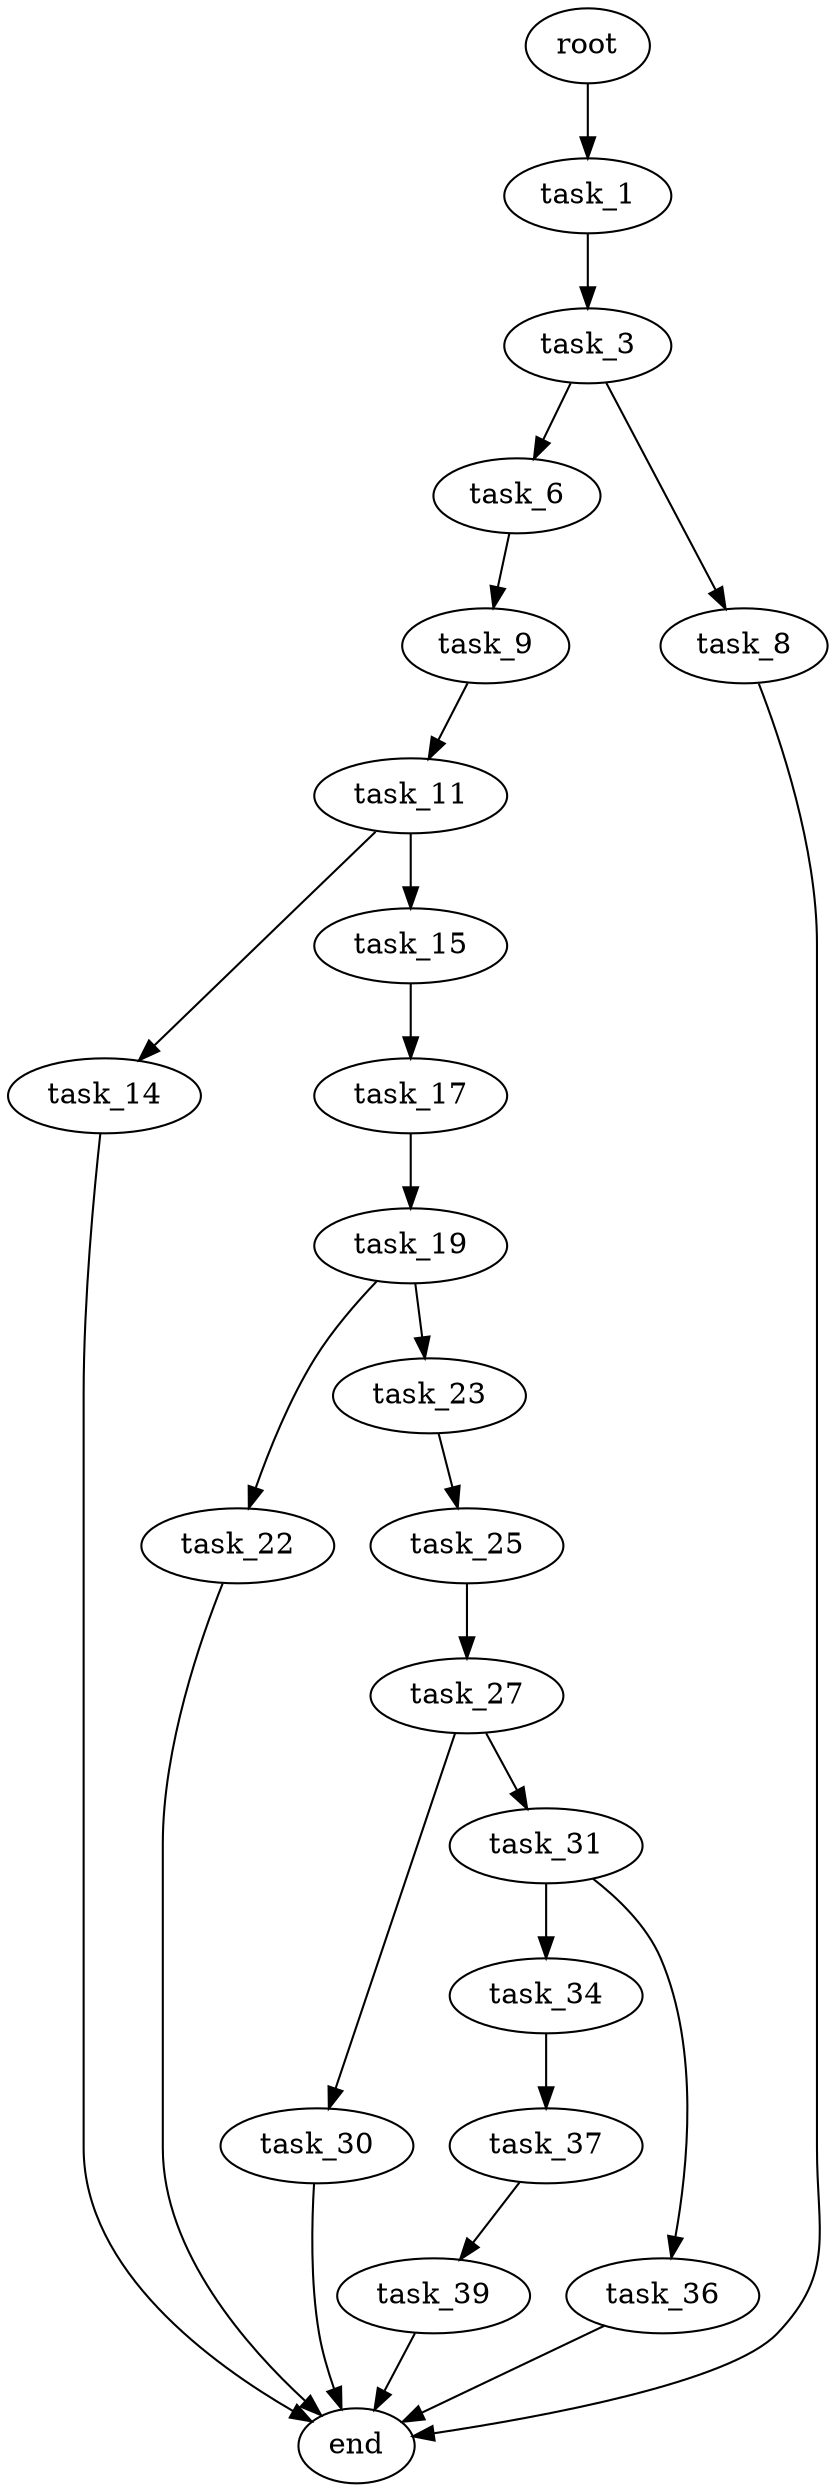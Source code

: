 digraph G {
  root [size="0.000000"];
  task_1 [size="782757789696.000000"];
  task_3 [size="629785592438.000000"];
  task_6 [size="24085879724.000000"];
  task_8 [size="296795307512.000000"];
  task_9 [size="68719476736.000000"];
  task_11 [size="1073741824000.000000"];
  task_14 [size="368293445632.000000"];
  task_15 [size="368293445632.000000"];
  task_17 [size="231928233984.000000"];
  task_19 [size="1073741824000.000000"];
  task_22 [size="38490483661.000000"];
  task_23 [size="188657993372.000000"];
  task_25 [size="1396827346192.000000"];
  task_27 [size="18810070217.000000"];
  task_30 [size="8589934592.000000"];
  task_31 [size="8589934592.000000"];
  task_34 [size="782757789696.000000"];
  task_36 [size="10179875278.000000"];
  task_37 [size="20255554900.000000"];
  task_39 [size="33459891536.000000"];
  end [size="0.000000"];

  root -> task_1 [size="1.000000"];
  task_1 -> task_3 [size="679477248.000000"];
  task_3 -> task_6 [size="536870912.000000"];
  task_3 -> task_8 [size="536870912.000000"];
  task_6 -> task_9 [size="536870912.000000"];
  task_8 -> end [size="1.000000"];
  task_9 -> task_11 [size="134217728.000000"];
  task_11 -> task_14 [size="838860800.000000"];
  task_11 -> task_15 [size="838860800.000000"];
  task_14 -> end [size="1.000000"];
  task_15 -> task_17 [size="411041792.000000"];
  task_17 -> task_19 [size="301989888.000000"];
  task_19 -> task_22 [size="838860800.000000"];
  task_19 -> task_23 [size="838860800.000000"];
  task_22 -> end [size="1.000000"];
  task_23 -> task_25 [size="838860800.000000"];
  task_25 -> task_27 [size="838860800.000000"];
  task_27 -> task_30 [size="536870912.000000"];
  task_27 -> task_31 [size="536870912.000000"];
  task_30 -> end [size="1.000000"];
  task_31 -> task_34 [size="33554432.000000"];
  task_31 -> task_36 [size="33554432.000000"];
  task_34 -> task_37 [size="679477248.000000"];
  task_36 -> end [size="1.000000"];
  task_37 -> task_39 [size="679477248.000000"];
  task_39 -> end [size="1.000000"];
}
